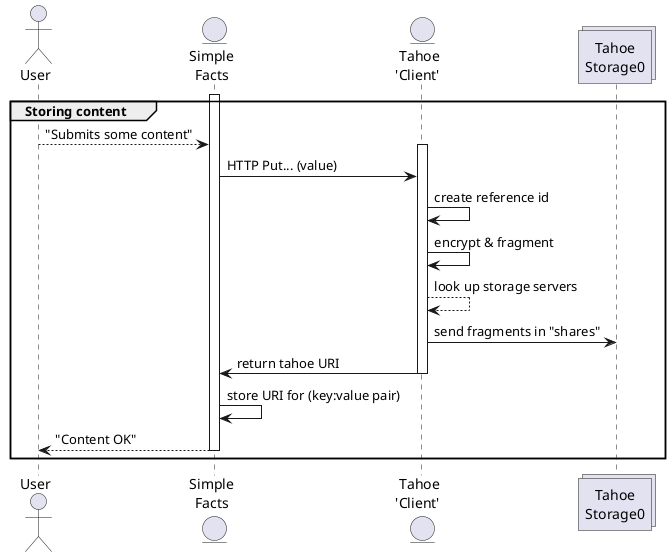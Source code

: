 @startuml
skinparam Shadowing false

actor "User" as user
entity "Simple\nFacts" as app
entity "Tahoe\n'Client' " as tahoe
Collections "Tahoe\nStorage0" as disk

group Storing content
activate app
user --> app : "Submits some content"
    activate tahoe
    app -> tahoe : HTTP Put... (value)
    tahoe -> tahoe : create reference id
    tahoe -> tahoe : encrypt & fragment
    tahoe --> tahoe : look up storage servers
    tahoe ->  disk : send fragments in "shares"
    tahoe -> app : return tahoe URI
    deactivate tahoe
app -> app : store URI for (key:value pair)
app --> user : "Content OK"
deactivate app

end
@enduml
